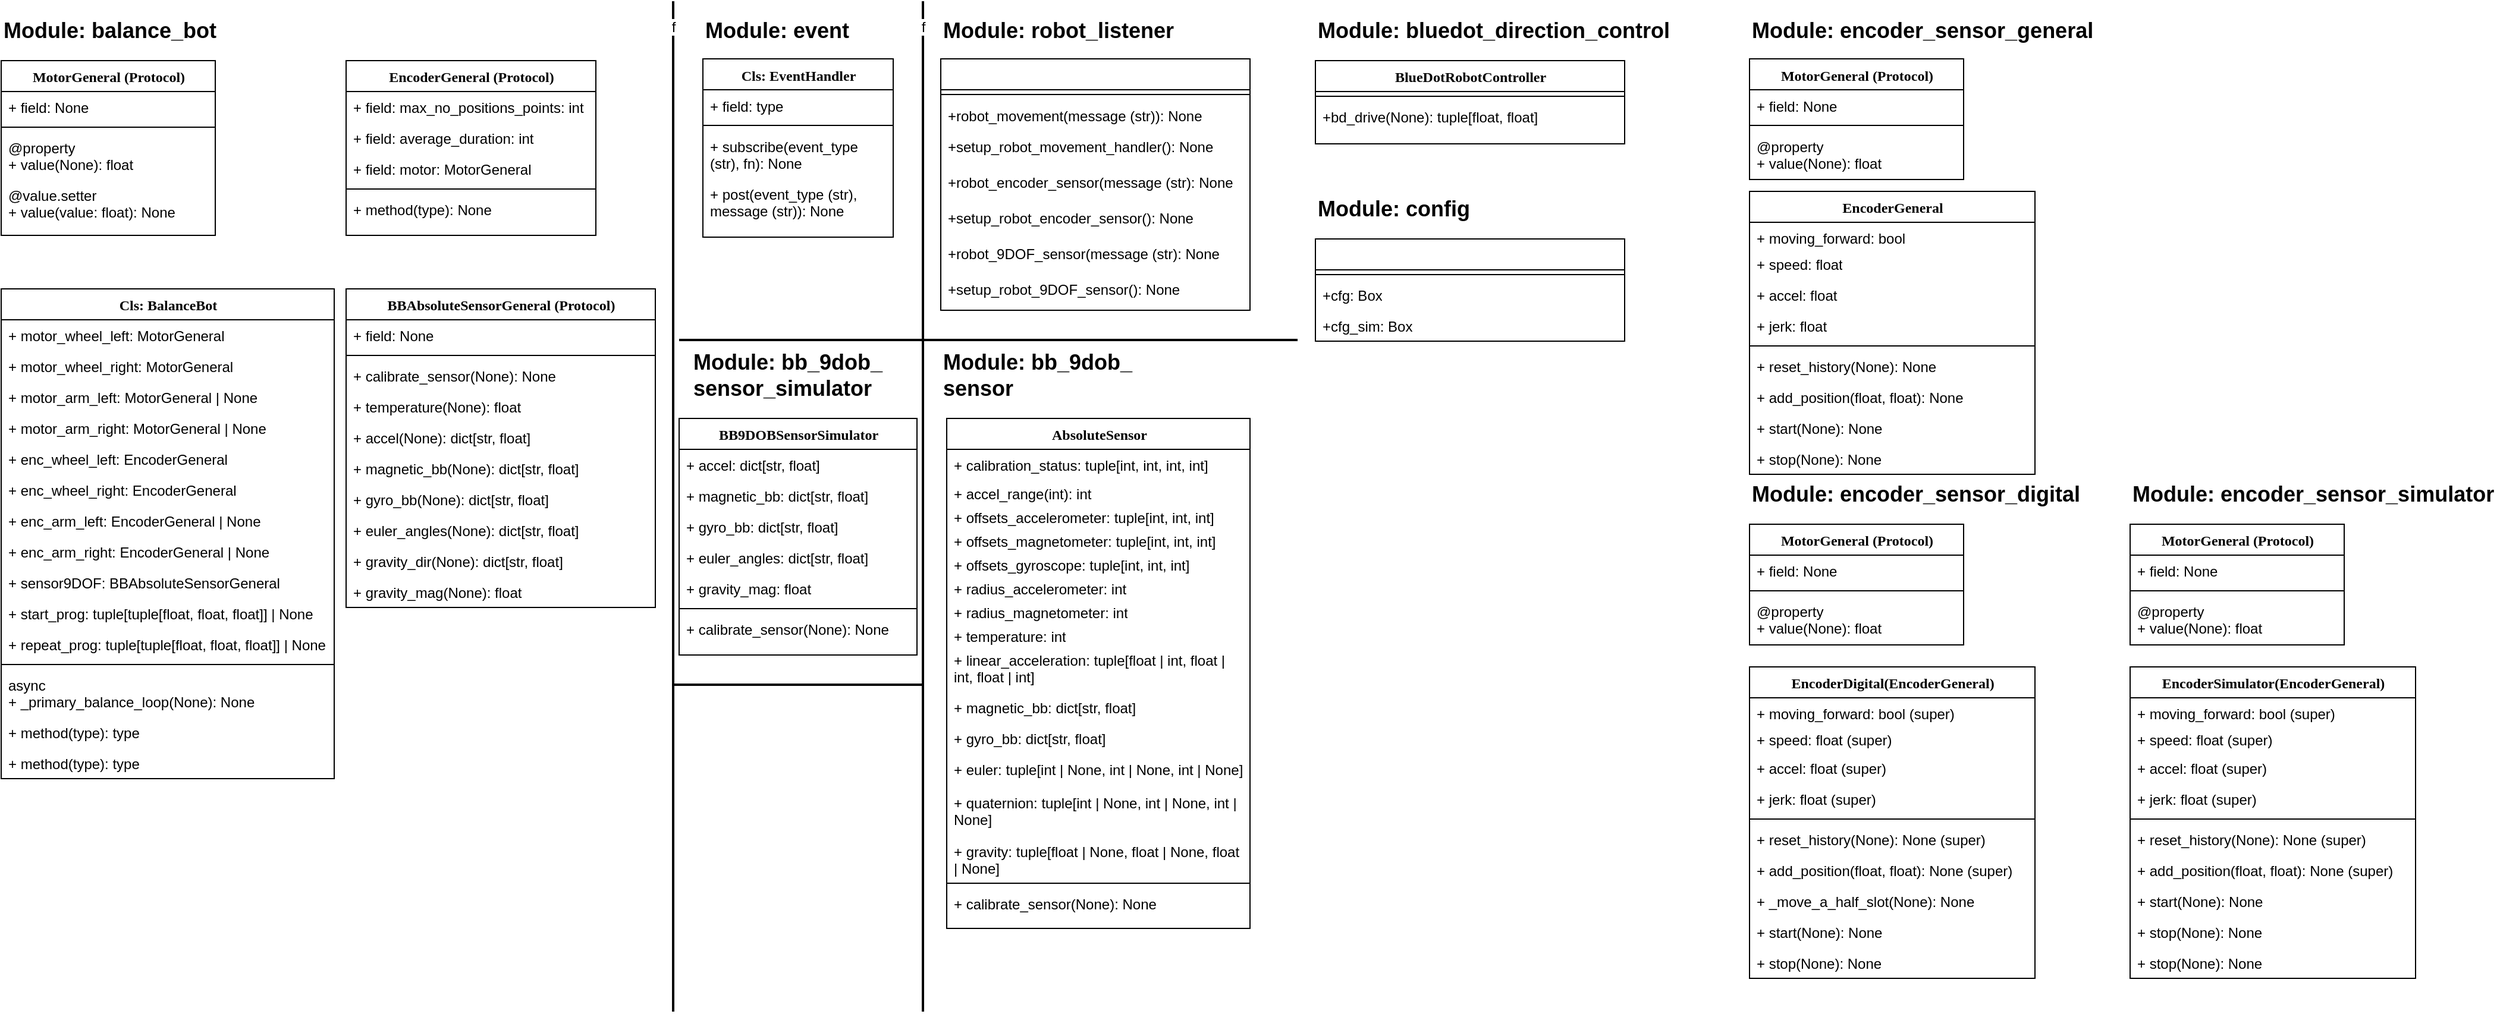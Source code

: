<mxfile version="20.6.0" type="device"><diagram name="Page-1" id="9f46799a-70d6-7492-0946-bef42562c5a5"><mxGraphModel dx="551" dy="1605" grid="1" gridSize="10" guides="1" tooltips="1" connect="1" arrows="1" fold="1" page="1" pageScale="1" pageWidth="1100" pageHeight="850" background="none" math="0" shadow="0"><root><mxCell id="0"/><mxCell id="1" parent="0"/><mxCell id="78961159f06e98e8-17" value="MotorGeneral (Protocol)" style="swimlane;html=1;fontStyle=1;align=center;verticalAlign=top;childLayout=stackLayout;horizontal=1;startSize=26;horizontalStack=0;resizeParent=1;resizeLast=0;collapsible=1;marginBottom=0;swimlaneFillColor=#ffffff;rounded=0;shadow=0;comic=0;labelBackgroundColor=none;strokeWidth=1;fillColor=none;fontFamily=Verdana;fontSize=12" parent="1" vertex="1"><mxGeometry x="10" y="50" width="180" height="147" as="geometry"><mxRectangle x="90" y="83" width="110" height="30" as="alternateBounds"/></mxGeometry></mxCell><mxCell id="78961159f06e98e8-21" value="+ field: None" style="text;html=1;strokeColor=none;fillColor=none;align=left;verticalAlign=top;spacingLeft=4;spacingRight=4;whiteSpace=wrap;overflow=hidden;rotatable=0;points=[[0,0.5],[1,0.5]];portConstraint=eastwest;" parent="78961159f06e98e8-17" vertex="1"><mxGeometry y="26" width="180" height="26" as="geometry"/></mxCell><mxCell id="78961159f06e98e8-19" value="" style="line;html=1;strokeWidth=1;fillColor=none;align=left;verticalAlign=middle;spacingTop=-1;spacingLeft=3;spacingRight=3;rotatable=0;labelPosition=right;points=[];portConstraint=eastwest;" parent="78961159f06e98e8-17" vertex="1"><mxGeometry y="52" width="180" height="8" as="geometry"/></mxCell><mxCell id="78961159f06e98e8-20" value="@property&lt;br&gt;+ value(None): float" style="text;html=1;strokeColor=none;fillColor=none;align=left;verticalAlign=top;spacingLeft=4;spacingRight=4;whiteSpace=wrap;overflow=hidden;rotatable=0;points=[[0,0.5],[1,0.5]];portConstraint=eastwest;" parent="78961159f06e98e8-17" vertex="1"><mxGeometry y="60" width="180" height="40" as="geometry"/></mxCell><mxCell id="78961159f06e98e8-27" value="@value.setter&lt;br&gt;+ value(value: float): None" style="text;html=1;strokeColor=none;fillColor=none;align=left;verticalAlign=top;spacingLeft=4;spacingRight=4;whiteSpace=wrap;overflow=hidden;rotatable=0;points=[[0,0.5],[1,0.5]];portConstraint=eastwest;" parent="78961159f06e98e8-17" vertex="1"><mxGeometry y="100" width="180" height="40" as="geometry"/></mxCell><mxCell id="78961159f06e98e8-30" value="EncoderGeneral (Protocol)" style="swimlane;html=1;fontStyle=1;align=center;verticalAlign=top;childLayout=stackLayout;horizontal=1;startSize=26;horizontalStack=0;resizeParent=1;resizeLast=0;collapsible=1;marginBottom=0;swimlaneFillColor=#ffffff;rounded=0;shadow=0;comic=0;labelBackgroundColor=none;strokeWidth=1;fillColor=none;fontFamily=Verdana;fontSize=12" parent="1" vertex="1"><mxGeometry x="300" y="50" width="210" height="147" as="geometry"/></mxCell><mxCell id="78961159f06e98e8-31" value="+ field: max_no_positions_points: int" style="text;html=1;strokeColor=none;fillColor=none;align=left;verticalAlign=top;spacingLeft=4;spacingRight=4;whiteSpace=wrap;overflow=hidden;rotatable=0;points=[[0,0.5],[1,0.5]];portConstraint=eastwest;" parent="78961159f06e98e8-30" vertex="1"><mxGeometry y="26" width="210" height="26" as="geometry"/></mxCell><mxCell id="78961159f06e98e8-32" value="+ field: average_duration: int" style="text;html=1;strokeColor=none;fillColor=none;align=left;verticalAlign=top;spacingLeft=4;spacingRight=4;whiteSpace=wrap;overflow=hidden;rotatable=0;points=[[0,0.5],[1,0.5]];portConstraint=eastwest;" parent="78961159f06e98e8-30" vertex="1"><mxGeometry y="52" width="210" height="26" as="geometry"/></mxCell><mxCell id="78961159f06e98e8-33" value="+ field: motor: MotorGeneral" style="text;html=1;strokeColor=none;fillColor=none;align=left;verticalAlign=top;spacingLeft=4;spacingRight=4;whiteSpace=wrap;overflow=hidden;rotatable=0;points=[[0,0.5],[1,0.5]];portConstraint=eastwest;" parent="78961159f06e98e8-30" vertex="1"><mxGeometry y="78" width="210" height="26" as="geometry"/></mxCell><mxCell id="78961159f06e98e8-38" value="" style="line;html=1;strokeWidth=1;fillColor=none;align=left;verticalAlign=middle;spacingTop=-1;spacingLeft=3;spacingRight=3;rotatable=0;labelPosition=right;points=[];portConstraint=eastwest;" parent="78961159f06e98e8-30" vertex="1"><mxGeometry y="104" width="210" height="8" as="geometry"/></mxCell><mxCell id="78961159f06e98e8-39" value="+ method(type): None" style="text;html=1;strokeColor=none;fillColor=none;align=left;verticalAlign=top;spacingLeft=4;spacingRight=4;whiteSpace=wrap;overflow=hidden;rotatable=0;points=[[0,0.5],[1,0.5]];portConstraint=eastwest;" parent="78961159f06e98e8-30" vertex="1"><mxGeometry y="112" width="210" height="26" as="geometry"/></mxCell><mxCell id="78961159f06e98e8-43" value="EncoderGeneral" style="swimlane;html=1;fontStyle=1;align=center;verticalAlign=top;childLayout=stackLayout;horizontal=1;startSize=26;horizontalStack=0;resizeParent=1;resizeLast=0;collapsible=1;marginBottom=0;swimlaneFillColor=#ffffff;rounded=0;shadow=0;comic=0;labelBackgroundColor=none;strokeWidth=1;fillColor=none;fontFamily=Verdana;fontSize=12" parent="1" vertex="1"><mxGeometry x="1480" y="160" width="240" height="238" as="geometry"/></mxCell><mxCell id="78961159f06e98e8-44" value="+ moving_forward: bool" style="text;html=1;strokeColor=none;fillColor=none;align=left;verticalAlign=top;spacingLeft=4;spacingRight=4;whiteSpace=wrap;overflow=hidden;rotatable=0;points=[[0,0.5],[1,0.5]];portConstraint=eastwest;" parent="78961159f06e98e8-43" vertex="1"><mxGeometry y="26" width="240" height="22" as="geometry"/></mxCell><mxCell id="78961159f06e98e8-45" value="+ speed: float" style="text;html=1;strokeColor=none;fillColor=none;align=left;verticalAlign=top;spacingLeft=4;spacingRight=4;whiteSpace=wrap;overflow=hidden;rotatable=0;points=[[0,0.5],[1,0.5]];portConstraint=eastwest;" parent="78961159f06e98e8-43" vertex="1"><mxGeometry y="48" width="240" height="26" as="geometry"/></mxCell><mxCell id="78961159f06e98e8-49" value="+ accel: float" style="text;html=1;strokeColor=none;fillColor=none;align=left;verticalAlign=top;spacingLeft=4;spacingRight=4;whiteSpace=wrap;overflow=hidden;rotatable=0;points=[[0,0.5],[1,0.5]];portConstraint=eastwest;" parent="78961159f06e98e8-43" vertex="1"><mxGeometry y="74" width="240" height="26" as="geometry"/></mxCell><mxCell id="78961159f06e98e8-50" value="+ jerk: float" style="text;html=1;strokeColor=none;fillColor=none;align=left;verticalAlign=top;spacingLeft=4;spacingRight=4;whiteSpace=wrap;overflow=hidden;rotatable=0;points=[[0,0.5],[1,0.5]];portConstraint=eastwest;" parent="78961159f06e98e8-43" vertex="1"><mxGeometry y="100" width="240" height="26" as="geometry"/></mxCell><mxCell id="78961159f06e98e8-51" value="" style="line;html=1;strokeWidth=1;fillColor=none;align=left;verticalAlign=middle;spacingTop=-1;spacingLeft=3;spacingRight=3;rotatable=0;labelPosition=right;points=[];portConstraint=eastwest;" parent="78961159f06e98e8-43" vertex="1"><mxGeometry y="126" width="240" height="8" as="geometry"/></mxCell><mxCell id="78961159f06e98e8-52" value="+ reset_history(None): None" style="text;html=1;strokeColor=none;fillColor=none;align=left;verticalAlign=top;spacingLeft=4;spacingRight=4;whiteSpace=wrap;overflow=hidden;rotatable=0;points=[[0,0.5],[1,0.5]];portConstraint=eastwest;" parent="78961159f06e98e8-43" vertex="1"><mxGeometry y="134" width="240" height="26" as="geometry"/></mxCell><mxCell id="lkmMTVy6oEFjvZk0rNsk-2" value="+ add_position(float, float): None" style="text;html=1;strokeColor=none;fillColor=none;align=left;verticalAlign=top;spacingLeft=4;spacingRight=4;whiteSpace=wrap;overflow=hidden;rotatable=0;points=[[0,0.5],[1,0.5]];portConstraint=eastwest;" vertex="1" parent="78961159f06e98e8-43"><mxGeometry y="160" width="240" height="26" as="geometry"/></mxCell><mxCell id="78961159f06e98e8-53" value="+ start(None): None" style="text;html=1;strokeColor=none;fillColor=none;align=left;verticalAlign=top;spacingLeft=4;spacingRight=4;whiteSpace=wrap;overflow=hidden;rotatable=0;points=[[0,0.5],[1,0.5]];portConstraint=eastwest;" parent="78961159f06e98e8-43" vertex="1"><mxGeometry y="186" width="240" height="26" as="geometry"/></mxCell><mxCell id="lkmMTVy6oEFjvZk0rNsk-1" value="+ stop(None): None" style="text;html=1;strokeColor=none;fillColor=none;align=left;verticalAlign=top;spacingLeft=4;spacingRight=4;whiteSpace=wrap;overflow=hidden;rotatable=0;points=[[0,0.5],[1,0.5]];portConstraint=eastwest;" vertex="1" parent="78961159f06e98e8-43"><mxGeometry y="212" width="240" height="26" as="geometry"/></mxCell><mxCell id="78961159f06e98e8-56" value="Cls: BalanceBot" style="swimlane;html=1;fontStyle=1;align=center;verticalAlign=top;childLayout=stackLayout;horizontal=1;startSize=26;horizontalStack=0;resizeParent=1;resizeLast=0;collapsible=1;marginBottom=0;swimlaneFillColor=#ffffff;rounded=0;shadow=0;comic=0;labelBackgroundColor=none;strokeWidth=1;fillColor=none;fontFamily=Verdana;fontSize=12" parent="1" vertex="1"><mxGeometry x="10" y="242" width="280" height="412" as="geometry"/></mxCell><mxCell id="78961159f06e98e8-57" value="+ motor_wheel_left: MotorGeneral" style="text;html=1;strokeColor=none;fillColor=none;align=left;verticalAlign=top;spacingLeft=4;spacingRight=4;whiteSpace=wrap;overflow=hidden;rotatable=0;points=[[0,0.5],[1,0.5]];portConstraint=eastwest;" parent="78961159f06e98e8-56" vertex="1"><mxGeometry y="26" width="280" height="26" as="geometry"/></mxCell><mxCell id="78961159f06e98e8-58" value="+ motor_wheel_right: MotorGeneral" style="text;html=1;strokeColor=none;fillColor=none;align=left;verticalAlign=top;spacingLeft=4;spacingRight=4;whiteSpace=wrap;overflow=hidden;rotatable=0;points=[[0,0.5],[1,0.5]];portConstraint=eastwest;" parent="78961159f06e98e8-56" vertex="1"><mxGeometry y="52" width="280" height="26" as="geometry"/></mxCell><mxCell id="78961159f06e98e8-59" value="+ motor_arm_left: MotorGeneral | None" style="text;html=1;strokeColor=none;fillColor=none;align=left;verticalAlign=top;spacingLeft=4;spacingRight=4;whiteSpace=wrap;overflow=hidden;rotatable=0;points=[[0,0.5],[1,0.5]];portConstraint=eastwest;" parent="78961159f06e98e8-56" vertex="1"><mxGeometry y="78" width="280" height="26" as="geometry"/></mxCell><mxCell id="FyZUYsr6wFLHFze54nmH-6" value="+ motor_arm_right: MotorGeneral | None" style="text;html=1;strokeColor=none;fillColor=none;align=left;verticalAlign=top;spacingLeft=4;spacingRight=4;whiteSpace=wrap;overflow=hidden;rotatable=0;points=[[0,0.5],[1,0.5]];portConstraint=eastwest;" parent="78961159f06e98e8-56" vertex="1"><mxGeometry y="104" width="280" height="26" as="geometry"/></mxCell><mxCell id="78961159f06e98e8-60" value="+ enc_wheel_left: EncoderGeneral" style="text;html=1;strokeColor=none;fillColor=none;align=left;verticalAlign=top;spacingLeft=4;spacingRight=4;whiteSpace=wrap;overflow=hidden;rotatable=0;points=[[0,0.5],[1,0.5]];portConstraint=eastwest;" parent="78961159f06e98e8-56" vertex="1"><mxGeometry y="130" width="280" height="26" as="geometry"/></mxCell><mxCell id="FyZUYsr6wFLHFze54nmH-7" value="+ enc_wheel_right: EncoderGeneral" style="text;html=1;strokeColor=none;fillColor=none;align=left;verticalAlign=top;spacingLeft=4;spacingRight=4;whiteSpace=wrap;overflow=hidden;rotatable=0;points=[[0,0.5],[1,0.5]];portConstraint=eastwest;" parent="78961159f06e98e8-56" vertex="1"><mxGeometry y="156" width="280" height="26" as="geometry"/></mxCell><mxCell id="FyZUYsr6wFLHFze54nmH-8" value="+ enc_arm_left: EncoderGeneral | None" style="text;html=1;strokeColor=none;fillColor=none;align=left;verticalAlign=top;spacingLeft=4;spacingRight=4;whiteSpace=wrap;overflow=hidden;rotatable=0;points=[[0,0.5],[1,0.5]];portConstraint=eastwest;" parent="78961159f06e98e8-56" vertex="1"><mxGeometry y="182" width="280" height="26" as="geometry"/></mxCell><mxCell id="FyZUYsr6wFLHFze54nmH-10" value="+ enc_arm_right: EncoderGeneral | None" style="text;html=1;strokeColor=none;fillColor=none;align=left;verticalAlign=top;spacingLeft=4;spacingRight=4;whiteSpace=wrap;overflow=hidden;rotatable=0;points=[[0,0.5],[1,0.5]];portConstraint=eastwest;" parent="78961159f06e98e8-56" vertex="1"><mxGeometry y="208" width="280" height="26" as="geometry"/></mxCell><mxCell id="78961159f06e98e8-61" value="+ sensor9DOF: BBAbsoluteSensorGeneral" style="text;html=1;strokeColor=none;fillColor=none;align=left;verticalAlign=top;spacingLeft=4;spacingRight=4;whiteSpace=wrap;overflow=hidden;rotatable=0;points=[[0,0.5],[1,0.5]];portConstraint=eastwest;" parent="78961159f06e98e8-56" vertex="1"><mxGeometry y="234" width="280" height="26" as="geometry"/></mxCell><mxCell id="78961159f06e98e8-62" value="+ start_prog: tuple[tuple[float, float, float]] | None" style="text;html=1;strokeColor=none;fillColor=none;align=left;verticalAlign=top;spacingLeft=4;spacingRight=4;whiteSpace=wrap;overflow=hidden;rotatable=0;points=[[0,0.5],[1,0.5]];portConstraint=eastwest;" parent="78961159f06e98e8-56" vertex="1"><mxGeometry y="260" width="280" height="26" as="geometry"/></mxCell><mxCell id="FyZUYsr6wFLHFze54nmH-11" value="+ repeat_prog: tuple[tuple[float, float, float]] | None" style="text;html=1;strokeColor=none;fillColor=none;align=left;verticalAlign=top;spacingLeft=4;spacingRight=4;whiteSpace=wrap;overflow=hidden;rotatable=0;points=[[0,0.5],[1,0.5]];portConstraint=eastwest;" parent="78961159f06e98e8-56" vertex="1"><mxGeometry y="286" width="280" height="26" as="geometry"/></mxCell><mxCell id="78961159f06e98e8-64" value="" style="line;html=1;strokeWidth=1;fillColor=none;align=left;verticalAlign=middle;spacingTop=-1;spacingLeft=3;spacingRight=3;rotatable=0;labelPosition=right;points=[];portConstraint=eastwest;" parent="78961159f06e98e8-56" vertex="1"><mxGeometry y="312" width="280" height="8" as="geometry"/></mxCell><mxCell id="78961159f06e98e8-65" value="async&lt;br&gt;+ _primary_balance_loop(None): None" style="text;html=1;strokeColor=none;fillColor=none;align=left;verticalAlign=top;spacingLeft=4;spacingRight=4;whiteSpace=wrap;overflow=hidden;rotatable=0;points=[[0,0.5],[1,0.5]];portConstraint=eastwest;" parent="78961159f06e98e8-56" vertex="1"><mxGeometry y="320" width="280" height="40" as="geometry"/></mxCell><mxCell id="78961159f06e98e8-66" value="+ method(type): type" style="text;html=1;strokeColor=none;fillColor=none;align=left;verticalAlign=top;spacingLeft=4;spacingRight=4;whiteSpace=wrap;overflow=hidden;rotatable=0;points=[[0,0.5],[1,0.5]];portConstraint=eastwest;" parent="78961159f06e98e8-56" vertex="1"><mxGeometry y="360" width="280" height="26" as="geometry"/></mxCell><mxCell id="78961159f06e98e8-68" value="+ method(type): type" style="text;html=1;strokeColor=none;fillColor=none;align=left;verticalAlign=top;spacingLeft=4;spacingRight=4;whiteSpace=wrap;overflow=hidden;rotatable=0;points=[[0,0.5],[1,0.5]];portConstraint=eastwest;" parent="78961159f06e98e8-56" vertex="1"><mxGeometry y="386" width="280" height="26" as="geometry"/></mxCell><mxCell id="78961159f06e98e8-69" value="BBAbsoluteSensorGeneral (Protocol)" style="swimlane;html=1;fontStyle=1;align=center;verticalAlign=top;childLayout=stackLayout;horizontal=1;startSize=26;horizontalStack=0;resizeParent=1;resizeLast=0;collapsible=1;marginBottom=0;swimlaneFillColor=#ffffff;rounded=0;shadow=0;comic=0;labelBackgroundColor=none;strokeWidth=1;fillColor=none;fontFamily=Verdana;fontSize=12" parent="1" vertex="1"><mxGeometry x="300" y="242" width="260" height="268" as="geometry"/></mxCell><mxCell id="78961159f06e98e8-70" value="+ field: None" style="text;html=1;strokeColor=none;fillColor=none;align=left;verticalAlign=top;spacingLeft=4;spacingRight=4;whiteSpace=wrap;overflow=hidden;rotatable=0;points=[[0,0.5],[1,0.5]];portConstraint=eastwest;" parent="78961159f06e98e8-69" vertex="1"><mxGeometry y="26" width="260" height="26" as="geometry"/></mxCell><mxCell id="78961159f06e98e8-77" value="" style="line;html=1;strokeWidth=1;fillColor=none;align=left;verticalAlign=middle;spacingTop=-1;spacingLeft=3;spacingRight=3;rotatable=0;labelPosition=right;points=[];portConstraint=eastwest;" parent="78961159f06e98e8-69" vertex="1"><mxGeometry y="52" width="260" height="8" as="geometry"/></mxCell><mxCell id="78961159f06e98e8-78" value="+ calibrate_sensor(None): None" style="text;html=1;strokeColor=none;fillColor=none;align=left;verticalAlign=top;spacingLeft=4;spacingRight=4;whiteSpace=wrap;overflow=hidden;rotatable=0;points=[[0,0.5],[1,0.5]];portConstraint=eastwest;" parent="78961159f06e98e8-69" vertex="1"><mxGeometry y="60" width="260" height="26" as="geometry"/></mxCell><mxCell id="78961159f06e98e8-79" value="+ temperature(None): float" style="text;html=1;strokeColor=none;fillColor=none;align=left;verticalAlign=top;spacingLeft=4;spacingRight=4;whiteSpace=wrap;overflow=hidden;rotatable=0;points=[[0,0.5],[1,0.5]];portConstraint=eastwest;" parent="78961159f06e98e8-69" vertex="1"><mxGeometry y="86" width="260" height="26" as="geometry"/></mxCell><mxCell id="78961159f06e98e8-80" value="+ accel(None): dict[str, float]" style="text;html=1;strokeColor=none;fillColor=none;align=left;verticalAlign=top;spacingLeft=4;spacingRight=4;whiteSpace=wrap;overflow=hidden;rotatable=0;points=[[0,0.5],[1,0.5]];portConstraint=eastwest;" parent="78961159f06e98e8-69" vertex="1"><mxGeometry y="112" width="260" height="26" as="geometry"/></mxCell><mxCell id="78961159f06e98e8-81" value="+ magnetic_bb(None): dict[str, float]" style="text;html=1;strokeColor=none;fillColor=none;align=left;verticalAlign=top;spacingLeft=4;spacingRight=4;whiteSpace=wrap;overflow=hidden;rotatable=0;points=[[0,0.5],[1,0.5]];portConstraint=eastwest;" parent="78961159f06e98e8-69" vertex="1"><mxGeometry y="138" width="260" height="26" as="geometry"/></mxCell><mxCell id="FyZUYsr6wFLHFze54nmH-2" value="+ gyro_bb(None): dict[str, float]" style="text;html=1;strokeColor=none;fillColor=none;align=left;verticalAlign=top;spacingLeft=4;spacingRight=4;whiteSpace=wrap;overflow=hidden;rotatable=0;points=[[0,0.5],[1,0.5]];portConstraint=eastwest;" parent="78961159f06e98e8-69" vertex="1"><mxGeometry y="164" width="260" height="26" as="geometry"/></mxCell><mxCell id="FyZUYsr6wFLHFze54nmH-3" value="+ euler_angles(None): dict[str, float]" style="text;html=1;strokeColor=none;fillColor=none;align=left;verticalAlign=top;spacingLeft=4;spacingRight=4;whiteSpace=wrap;overflow=hidden;rotatable=0;points=[[0,0.5],[1,0.5]];portConstraint=eastwest;" parent="78961159f06e98e8-69" vertex="1"><mxGeometry y="190" width="260" height="26" as="geometry"/></mxCell><mxCell id="FyZUYsr6wFLHFze54nmH-5" value="+ gravity_dir(None): dict[str, float]" style="text;html=1;strokeColor=none;fillColor=none;align=left;verticalAlign=top;spacingLeft=4;spacingRight=4;whiteSpace=wrap;overflow=hidden;rotatable=0;points=[[0,0.5],[1,0.5]];portConstraint=eastwest;" parent="78961159f06e98e8-69" vertex="1"><mxGeometry y="216" width="260" height="26" as="geometry"/></mxCell><mxCell id="FyZUYsr6wFLHFze54nmH-4" value="+ gravity_mag(None): float" style="text;html=1;strokeColor=none;fillColor=none;align=left;verticalAlign=top;spacingLeft=4;spacingRight=4;whiteSpace=wrap;overflow=hidden;rotatable=0;points=[[0,0.5],[1,0.5]];portConstraint=eastwest;" parent="78961159f06e98e8-69" vertex="1"><mxGeometry y="242" width="260" height="26" as="geometry"/></mxCell><mxCell id="78961159f06e98e8-82" value="Cls: EventHandler" style="swimlane;html=1;fontStyle=1;align=center;verticalAlign=top;childLayout=stackLayout;horizontal=1;startSize=26;horizontalStack=0;resizeParent=1;resizeLast=0;collapsible=1;marginBottom=0;swimlaneFillColor=#ffffff;rounded=0;shadow=0;comic=0;labelBackgroundColor=none;strokeWidth=1;fillColor=none;fontFamily=Verdana;fontSize=12" parent="1" vertex="1"><mxGeometry x="600" y="48.5" width="160" height="150" as="geometry"/></mxCell><mxCell id="78961159f06e98e8-89" value="+ field: type" style="text;html=1;strokeColor=none;fillColor=none;align=left;verticalAlign=top;spacingLeft=4;spacingRight=4;whiteSpace=wrap;overflow=hidden;rotatable=0;points=[[0,0.5],[1,0.5]];portConstraint=eastwest;" parent="78961159f06e98e8-82" vertex="1"><mxGeometry y="26" width="160" height="26" as="geometry"/></mxCell><mxCell id="78961159f06e98e8-90" value="" style="line;html=1;strokeWidth=1;fillColor=none;align=left;verticalAlign=middle;spacingTop=-1;spacingLeft=3;spacingRight=3;rotatable=0;labelPosition=right;points=[];portConstraint=eastwest;" parent="78961159f06e98e8-82" vertex="1"><mxGeometry y="52" width="160" height="8" as="geometry"/></mxCell><mxCell id="78961159f06e98e8-91" value="+ subscribe(event_type (str), fn): None" style="text;html=1;strokeColor=none;fillColor=none;align=left;verticalAlign=top;spacingLeft=4;spacingRight=4;whiteSpace=wrap;overflow=hidden;rotatable=0;points=[[0,0.5],[1,0.5]];portConstraint=eastwest;" parent="78961159f06e98e8-82" vertex="1"><mxGeometry y="60" width="160" height="40" as="geometry"/></mxCell><mxCell id="78961159f06e98e8-94" value="+ post(event_type (str), message (str)): None" style="text;html=1;strokeColor=none;fillColor=none;align=left;verticalAlign=top;spacingLeft=4;spacingRight=4;whiteSpace=wrap;overflow=hidden;rotatable=0;points=[[0,0.5],[1,0.5]];portConstraint=eastwest;" parent="78961159f06e98e8-82" vertex="1"><mxGeometry y="100" width="160" height="40" as="geometry"/></mxCell><mxCell id="78961159f06e98e8-95" value="" style="swimlane;html=1;fontStyle=1;align=center;verticalAlign=top;childLayout=stackLayout;horizontal=1;startSize=26;horizontalStack=0;resizeParent=1;resizeLast=0;collapsible=1;marginBottom=0;swimlaneFillColor=#ffffff;rounded=0;shadow=0;comic=0;labelBackgroundColor=none;strokeWidth=1;fillColor=none;fontFamily=Verdana;fontSize=12" parent="1" vertex="1"><mxGeometry x="800" y="48.5" width="260" height="211.5" as="geometry"/></mxCell><mxCell id="78961159f06e98e8-103" value="" style="line;html=1;strokeWidth=1;fillColor=none;align=left;verticalAlign=middle;spacingTop=-1;spacingLeft=3;spacingRight=3;rotatable=0;labelPosition=right;points=[];portConstraint=eastwest;" parent="78961159f06e98e8-95" vertex="1"><mxGeometry y="26" width="260" height="8" as="geometry"/></mxCell><mxCell id="78961159f06e98e8-104" value="+robot_movement(message (str)): None" style="text;html=1;strokeColor=none;fillColor=none;align=left;verticalAlign=top;spacingLeft=4;spacingRight=4;whiteSpace=wrap;overflow=hidden;rotatable=0;points=[[0,0.5],[1,0.5]];portConstraint=eastwest;" parent="78961159f06e98e8-95" vertex="1"><mxGeometry y="34" width="260" height="26" as="geometry"/></mxCell><mxCell id="FyZUYsr6wFLHFze54nmH-16" value="+setup_robot_movement_handler(): None" style="text;html=1;strokeColor=none;fillColor=none;align=left;verticalAlign=top;spacingLeft=4;spacingRight=4;whiteSpace=wrap;overflow=hidden;rotatable=0;points=[[0,0.5],[1,0.5]];portConstraint=eastwest;" parent="78961159f06e98e8-95" vertex="1"><mxGeometry y="60" width="260" height="30" as="geometry"/></mxCell><mxCell id="FyZUYsr6wFLHFze54nmH-18" value="+robot_encoder_sensor(message (str): None" style="text;html=1;strokeColor=none;fillColor=none;align=left;verticalAlign=top;spacingLeft=4;spacingRight=4;whiteSpace=wrap;overflow=hidden;rotatable=0;points=[[0,0.5],[1,0.5]];portConstraint=eastwest;" parent="78961159f06e98e8-95" vertex="1"><mxGeometry y="90" width="260" height="30" as="geometry"/></mxCell><mxCell id="FyZUYsr6wFLHFze54nmH-17" value="+setup_robot_encoder_sensor(): None" style="text;html=1;strokeColor=none;fillColor=none;align=left;verticalAlign=top;spacingLeft=4;spacingRight=4;whiteSpace=wrap;overflow=hidden;rotatable=0;points=[[0,0.5],[1,0.5]];portConstraint=eastwest;" parent="78961159f06e98e8-95" vertex="1"><mxGeometry y="120" width="260" height="30" as="geometry"/></mxCell><mxCell id="FyZUYsr6wFLHFze54nmH-19" value="+robot_9DOF_sensor(message (str): None" style="text;html=1;strokeColor=none;fillColor=none;align=left;verticalAlign=top;spacingLeft=4;spacingRight=4;whiteSpace=wrap;overflow=hidden;rotatable=0;points=[[0,0.5],[1,0.5]];portConstraint=eastwest;" parent="78961159f06e98e8-95" vertex="1"><mxGeometry y="150" width="260" height="30" as="geometry"/></mxCell><mxCell id="FyZUYsr6wFLHFze54nmH-20" value="+setup_robot_9DOF_sensor(): None" style="text;html=1;strokeColor=none;fillColor=none;align=left;verticalAlign=top;spacingLeft=4;spacingRight=4;whiteSpace=wrap;overflow=hidden;rotatable=0;points=[[0,0.5],[1,0.5]];portConstraint=eastwest;" parent="78961159f06e98e8-95" vertex="1"><mxGeometry y="180" width="260" height="30" as="geometry"/></mxCell><mxCell id="78961159f06e98e8-108" value="BB9DOBSensorSimulator" style="swimlane;html=1;fontStyle=1;align=center;verticalAlign=top;childLayout=stackLayout;horizontal=1;startSize=26;horizontalStack=0;resizeParent=1;resizeLast=0;collapsible=1;marginBottom=0;swimlaneFillColor=#ffffff;rounded=0;shadow=0;comic=0;labelBackgroundColor=none;strokeWidth=1;fillColor=none;fontFamily=Verdana;fontSize=12" parent="1" vertex="1"><mxGeometry x="580" y="351" width="200" height="199" as="geometry"/></mxCell><mxCell id="78961159f06e98e8-109" value="+ accel: dict[str, float]" style="text;html=1;strokeColor=none;fillColor=none;align=left;verticalAlign=top;spacingLeft=4;spacingRight=4;whiteSpace=wrap;overflow=hidden;rotatable=0;points=[[0,0.5],[1,0.5]];portConstraint=eastwest;" parent="78961159f06e98e8-108" vertex="1"><mxGeometry y="26" width="200" height="26" as="geometry"/></mxCell><mxCell id="FyZUYsr6wFLHFze54nmH-27" value="+ magnetic_bb: dict[str, float]" style="text;html=1;strokeColor=none;fillColor=none;align=left;verticalAlign=top;spacingLeft=4;spacingRight=4;whiteSpace=wrap;overflow=hidden;rotatable=0;points=[[0,0.5],[1,0.5]];portConstraint=eastwest;" parent="78961159f06e98e8-108" vertex="1"><mxGeometry y="52" width="200" height="26" as="geometry"/></mxCell><mxCell id="78961159f06e98e8-110" value="+ gyro_bb: dict[str, float]" style="text;html=1;strokeColor=none;fillColor=none;align=left;verticalAlign=top;spacingLeft=4;spacingRight=4;whiteSpace=wrap;overflow=hidden;rotatable=0;points=[[0,0.5],[1,0.5]];portConstraint=eastwest;" parent="78961159f06e98e8-108" vertex="1"><mxGeometry y="78" width="200" height="26" as="geometry"/></mxCell><mxCell id="FyZUYsr6wFLHFze54nmH-28" value="+ euler_angles: dict[str, float]" style="text;html=1;strokeColor=none;fillColor=none;align=left;verticalAlign=top;spacingLeft=4;spacingRight=4;whiteSpace=wrap;overflow=hidden;rotatable=0;points=[[0,0.5],[1,0.5]];portConstraint=eastwest;" parent="78961159f06e98e8-108" vertex="1"><mxGeometry y="104" width="200" height="26" as="geometry"/></mxCell><mxCell id="FyZUYsr6wFLHFze54nmH-29" value="+ gravity_mag: float" style="text;html=1;strokeColor=none;fillColor=none;align=left;verticalAlign=top;spacingLeft=4;spacingRight=4;whiteSpace=wrap;overflow=hidden;rotatable=0;points=[[0,0.5],[1,0.5]];portConstraint=eastwest;" parent="78961159f06e98e8-108" vertex="1"><mxGeometry y="130" width="200" height="26" as="geometry"/></mxCell><mxCell id="78961159f06e98e8-116" value="" style="line;html=1;strokeWidth=1;fillColor=none;align=left;verticalAlign=middle;spacingTop=-1;spacingLeft=3;spacingRight=3;rotatable=0;labelPosition=right;points=[];portConstraint=eastwest;" parent="78961159f06e98e8-108" vertex="1"><mxGeometry y="156" width="200" height="8" as="geometry"/></mxCell><mxCell id="78961159f06e98e8-117" value="+ calibrate_sensor(None): None" style="text;html=1;strokeColor=none;fillColor=none;align=left;verticalAlign=top;spacingLeft=4;spacingRight=4;whiteSpace=wrap;overflow=hidden;rotatable=0;points=[[0,0.5],[1,0.5]];portConstraint=eastwest;" parent="78961159f06e98e8-108" vertex="1"><mxGeometry y="164" width="200" height="26" as="geometry"/></mxCell><mxCell id="FyZUYsr6wFLHFze54nmH-12" value="f" style="line;strokeWidth=2;direction=south;html=1;" parent="1" vertex="1"><mxGeometry x="570" width="10" height="850" as="geometry"/></mxCell><mxCell id="FyZUYsr6wFLHFze54nmH-21" value="&lt;font style=&quot;font-size: 18px;&quot;&gt;&lt;b&gt;Module: balance_bot&lt;/b&gt;&lt;/font&gt;" style="text;html=1;align=left;verticalAlign=middle;resizable=1;points=[];autosize=3;strokeColor=none;fillColor=none;" parent="1" vertex="1"><mxGeometry x="10" y="10" width="180" height="30" as="geometry"/></mxCell><mxCell id="FyZUYsr6wFLHFze54nmH-22" value="&lt;font style=&quot;font-size: 18px;&quot;&gt;&lt;b&gt;Module: event&lt;/b&gt;&lt;/font&gt;" style="text;html=1;align=left;verticalAlign=middle;resizable=1;points=[];autosize=3;strokeColor=none;fillColor=none;" parent="1" vertex="1"><mxGeometry x="600" y="10" width="180" height="30" as="geometry"/></mxCell><mxCell id="FyZUYsr6wFLHFze54nmH-23" value="f" style="line;strokeWidth=2;direction=south;html=1;" parent="1" vertex="1"><mxGeometry x="780" width="10" height="850" as="geometry"/></mxCell><mxCell id="FyZUYsr6wFLHFze54nmH-24" value="&lt;font style=&quot;font-size: 18px;&quot;&gt;&lt;b&gt;Module: robot_listener&lt;/b&gt;&lt;/font&gt;" style="text;html=1;align=left;verticalAlign=middle;resizable=1;points=[];autosize=3;strokeColor=none;fillColor=none;" parent="1" vertex="1"><mxGeometry x="800" y="10" width="210" height="30" as="geometry"/></mxCell><mxCell id="FyZUYsr6wFLHFze54nmH-25" value="" style="line;strokeWidth=2;html=1;fontSize=18;" parent="1" vertex="1"><mxGeometry x="580" y="280" width="520" height="10" as="geometry"/></mxCell><mxCell id="FyZUYsr6wFLHFze54nmH-26" value="&lt;font style=&quot;font-size: 18px;&quot;&gt;&lt;b&gt;Module: bb_9dob_&lt;br&gt;sensor_simulator&lt;/b&gt;&lt;/font&gt;" style="text;html=1;align=left;verticalAlign=middle;resizable=1;points=[];autosize=3;strokeColor=none;fillColor=none;" parent="1" vertex="1"><mxGeometry x="590" y="290" width="180" height="50" as="geometry"/></mxCell><mxCell id="FyZUYsr6wFLHFze54nmH-30" value="" style="line;strokeWidth=2;html=1;fontSize=18;" parent="1" vertex="1"><mxGeometry x="575" y="570" width="210" height="10" as="geometry"/></mxCell><mxCell id="FyZUYsr6wFLHFze54nmH-32" value="&lt;font style=&quot;font-size: 18px;&quot;&gt;&lt;b&gt;Module: bb_9dob_&lt;br&gt;sensor&lt;/b&gt;&lt;/font&gt;" style="text;html=1;align=left;verticalAlign=middle;resizable=1;points=[];autosize=3;strokeColor=none;fillColor=none;" parent="1" vertex="1"><mxGeometry x="800" y="290" width="180" height="50" as="geometry"/></mxCell><mxCell id="FyZUYsr6wFLHFze54nmH-33" value="AbsoluteSensor" style="swimlane;html=1;fontStyle=1;align=center;verticalAlign=top;childLayout=stackLayout;horizontal=1;startSize=26;horizontalStack=0;resizeParent=1;resizeLast=0;collapsible=1;marginBottom=0;swimlaneFillColor=#ffffff;rounded=0;shadow=0;comic=0;labelBackgroundColor=none;strokeWidth=1;fillColor=none;fontFamily=Verdana;fontSize=12" parent="1" vertex="1"><mxGeometry x="805" y="351" width="255" height="429" as="geometry"/></mxCell><mxCell id="FyZUYsr6wFLHFze54nmH-42" value="+ calibration_status: tuple[int, int, int, int]" style="text;html=1;strokeColor=none;fillColor=none;align=left;verticalAlign=top;spacingLeft=4;spacingRight=4;whiteSpace=wrap;overflow=hidden;rotatable=0;points=[[0,0.5],[1,0.5]];portConstraint=eastwest;" parent="FyZUYsr6wFLHFze54nmH-33" vertex="1"><mxGeometry y="26" width="255" height="24" as="geometry"/></mxCell><mxCell id="FyZUYsr6wFLHFze54nmH-41" value="+ accel_range(int): int" style="text;html=1;strokeColor=none;fillColor=none;align=left;verticalAlign=top;spacingLeft=4;spacingRight=4;whiteSpace=wrap;overflow=hidden;rotatable=0;points=[[0,0.5],[1,0.5]];portConstraint=eastwest;" parent="FyZUYsr6wFLHFze54nmH-33" vertex="1"><mxGeometry y="50" width="255" height="20" as="geometry"/></mxCell><mxCell id="FyZUYsr6wFLHFze54nmH-43" value="+ offsets_accelerometer: tuple[int, int, int]" style="text;html=1;strokeColor=none;fillColor=none;align=left;verticalAlign=top;spacingLeft=4;spacingRight=4;whiteSpace=wrap;overflow=hidden;rotatable=0;points=[[0,0.5],[1,0.5]];portConstraint=eastwest;" parent="FyZUYsr6wFLHFze54nmH-33" vertex="1"><mxGeometry y="70" width="255" height="20" as="geometry"/></mxCell><mxCell id="FyZUYsr6wFLHFze54nmH-44" value="+ offsets_magnetometer: tuple[int, int, int]" style="text;html=1;strokeColor=none;fillColor=none;align=left;verticalAlign=top;spacingLeft=4;spacingRight=4;whiteSpace=wrap;overflow=hidden;rotatable=0;points=[[0,0.5],[1,0.5]];portConstraint=eastwest;" parent="FyZUYsr6wFLHFze54nmH-33" vertex="1"><mxGeometry y="90" width="255" height="20" as="geometry"/></mxCell><mxCell id="FyZUYsr6wFLHFze54nmH-45" value="+ offsets_gyroscope: tuple[int, int, int]" style="text;html=1;strokeColor=none;fillColor=none;align=left;verticalAlign=top;spacingLeft=4;spacingRight=4;whiteSpace=wrap;overflow=hidden;rotatable=0;points=[[0,0.5],[1,0.5]];portConstraint=eastwest;" parent="FyZUYsr6wFLHFze54nmH-33" vertex="1"><mxGeometry y="110" width="255" height="20" as="geometry"/></mxCell><mxCell id="FyZUYsr6wFLHFze54nmH-46" value="+ radius_accelerometer: int" style="text;html=1;strokeColor=none;fillColor=none;align=left;verticalAlign=top;spacingLeft=4;spacingRight=4;whiteSpace=wrap;overflow=hidden;rotatable=0;points=[[0,0.5],[1,0.5]];portConstraint=eastwest;" parent="FyZUYsr6wFLHFze54nmH-33" vertex="1"><mxGeometry y="130" width="255" height="20" as="geometry"/></mxCell><mxCell id="FyZUYsr6wFLHFze54nmH-47" value="+ radius_magnetometer: int" style="text;html=1;strokeColor=none;fillColor=none;align=left;verticalAlign=top;spacingLeft=4;spacingRight=4;whiteSpace=wrap;overflow=hidden;rotatable=0;points=[[0,0.5],[1,0.5]];portConstraint=eastwest;" parent="FyZUYsr6wFLHFze54nmH-33" vertex="1"><mxGeometry y="150" width="255" height="20" as="geometry"/></mxCell><mxCell id="FyZUYsr6wFLHFze54nmH-48" value="+ temperature: int" style="text;html=1;strokeColor=none;fillColor=none;align=left;verticalAlign=top;spacingLeft=4;spacingRight=4;whiteSpace=wrap;overflow=hidden;rotatable=0;points=[[0,0.5],[1,0.5]];portConstraint=eastwest;" parent="FyZUYsr6wFLHFze54nmH-33" vertex="1"><mxGeometry y="170" width="255" height="20" as="geometry"/></mxCell><mxCell id="FyZUYsr6wFLHFze54nmH-49" value="+ linear_acceleration: tuple[float | int, float | int, float | int]" style="text;html=1;strokeColor=none;fillColor=none;align=left;verticalAlign=top;spacingLeft=4;spacingRight=4;whiteSpace=wrap;overflow=hidden;rotatable=0;points=[[0,0.5],[1,0.5]];portConstraint=eastwest;" parent="FyZUYsr6wFLHFze54nmH-33" vertex="1"><mxGeometry y="190" width="255" height="40" as="geometry"/></mxCell><mxCell id="FyZUYsr6wFLHFze54nmH-35" value="+ magnetic_bb: dict[str, float]" style="text;html=1;strokeColor=none;fillColor=none;align=left;verticalAlign=top;spacingLeft=4;spacingRight=4;whiteSpace=wrap;overflow=hidden;rotatable=0;points=[[0,0.5],[1,0.5]];portConstraint=eastwest;" parent="FyZUYsr6wFLHFze54nmH-33" vertex="1"><mxGeometry y="230" width="255" height="26" as="geometry"/></mxCell><mxCell id="FyZUYsr6wFLHFze54nmH-36" value="+ gyro_bb: dict[str, float]" style="text;html=1;strokeColor=none;fillColor=none;align=left;verticalAlign=top;spacingLeft=4;spacingRight=4;whiteSpace=wrap;overflow=hidden;rotatable=0;points=[[0,0.5],[1,0.5]];portConstraint=eastwest;" parent="FyZUYsr6wFLHFze54nmH-33" vertex="1"><mxGeometry y="256" width="255" height="26" as="geometry"/></mxCell><mxCell id="FyZUYsr6wFLHFze54nmH-37" value="+ euler: tuple[int | None, int | None, int | None]" style="text;html=1;strokeColor=none;fillColor=none;align=left;verticalAlign=top;spacingLeft=4;spacingRight=4;whiteSpace=wrap;overflow=hidden;rotatable=0;points=[[0,0.5],[1,0.5]];portConstraint=eastwest;" parent="FyZUYsr6wFLHFze54nmH-33" vertex="1"><mxGeometry y="282" width="255" height="28" as="geometry"/></mxCell><mxCell id="FyZUYsr6wFLHFze54nmH-50" value="+ quaternion: tuple[int | None, int | None, int | None]" style="text;html=1;strokeColor=none;fillColor=none;align=left;verticalAlign=top;spacingLeft=4;spacingRight=4;whiteSpace=wrap;overflow=hidden;rotatable=0;points=[[0,0.5],[1,0.5]];portConstraint=eastwest;" parent="FyZUYsr6wFLHFze54nmH-33" vertex="1"><mxGeometry y="310" width="255" height="41" as="geometry"/></mxCell><mxCell id="FyZUYsr6wFLHFze54nmH-38" value="+ gravity: tuple[float | None, float | None, float | None]" style="text;html=1;strokeColor=none;fillColor=none;align=left;verticalAlign=top;spacingLeft=4;spacingRight=4;whiteSpace=wrap;overflow=hidden;rotatable=0;points=[[0,0.5],[1,0.5]];portConstraint=eastwest;" parent="FyZUYsr6wFLHFze54nmH-33" vertex="1"><mxGeometry y="351" width="255" height="36" as="geometry"/></mxCell><mxCell id="FyZUYsr6wFLHFze54nmH-39" value="" style="line;html=1;strokeWidth=1;fillColor=none;align=left;verticalAlign=middle;spacingTop=-1;spacingLeft=3;spacingRight=3;rotatable=0;labelPosition=right;points=[];portConstraint=eastwest;" parent="FyZUYsr6wFLHFze54nmH-33" vertex="1"><mxGeometry y="387" width="255" height="8" as="geometry"/></mxCell><mxCell id="FyZUYsr6wFLHFze54nmH-40" value="+ calibrate_sensor(None): None" style="text;html=1;strokeColor=none;fillColor=none;align=left;verticalAlign=top;spacingLeft=4;spacingRight=4;whiteSpace=wrap;overflow=hidden;rotatable=0;points=[[0,0.5],[1,0.5]];portConstraint=eastwest;" parent="FyZUYsr6wFLHFze54nmH-33" vertex="1"><mxGeometry y="395" width="255" height="26" as="geometry"/></mxCell><mxCell id="FyZUYsr6wFLHFze54nmH-51" value="&lt;font style=&quot;font-size: 18px;&quot;&gt;&lt;b&gt;Module: bluedot_direction_control&lt;/b&gt;&lt;/font&gt;" style="text;html=1;align=left;verticalAlign=middle;resizable=1;points=[];autosize=3;strokeColor=none;fillColor=none;" parent="1" vertex="1"><mxGeometry x="1115" y="10" width="210" height="30" as="geometry"/></mxCell><mxCell id="FyZUYsr6wFLHFze54nmH-52" value="BlueDotRobotController" style="swimlane;html=1;fontStyle=1;align=center;verticalAlign=top;childLayout=stackLayout;horizontal=1;startSize=26;horizontalStack=0;resizeParent=1;resizeLast=0;collapsible=1;marginBottom=0;swimlaneFillColor=#ffffff;rounded=0;shadow=0;comic=0;labelBackgroundColor=none;strokeWidth=1;fillColor=none;fontFamily=Verdana;fontSize=12" parent="1" vertex="1"><mxGeometry x="1115" y="50" width="260" height="70" as="geometry"/></mxCell><mxCell id="FyZUYsr6wFLHFze54nmH-53" value="" style="line;html=1;strokeWidth=1;fillColor=none;align=left;verticalAlign=middle;spacingTop=-1;spacingLeft=3;spacingRight=3;rotatable=0;labelPosition=right;points=[];portConstraint=eastwest;" parent="FyZUYsr6wFLHFze54nmH-52" vertex="1"><mxGeometry y="26" width="260" height="8" as="geometry"/></mxCell><mxCell id="FyZUYsr6wFLHFze54nmH-54" value="+bd_drive(None): tuple[float, float]" style="text;html=1;strokeColor=none;fillColor=none;align=left;verticalAlign=top;spacingLeft=4;spacingRight=4;whiteSpace=wrap;overflow=hidden;rotatable=0;points=[[0,0.5],[1,0.5]];portConstraint=eastwest;" parent="FyZUYsr6wFLHFze54nmH-52" vertex="1"><mxGeometry y="34" width="260" height="26" as="geometry"/></mxCell><mxCell id="FyZUYsr6wFLHFze54nmH-61" value="&lt;font style=&quot;font-size: 18px;&quot;&gt;&lt;b&gt;Module: config&lt;/b&gt;&lt;/font&gt;" style="text;html=1;align=left;verticalAlign=middle;resizable=1;points=[];autosize=3;strokeColor=none;fillColor=none;" parent="1" vertex="1"><mxGeometry x="1115" y="160" width="210" height="30" as="geometry"/></mxCell><mxCell id="FyZUYsr6wFLHFze54nmH-62" value="" style="swimlane;html=1;fontStyle=1;align=center;verticalAlign=top;childLayout=stackLayout;horizontal=1;startSize=26;horizontalStack=0;resizeParent=1;resizeLast=0;collapsible=1;marginBottom=0;swimlaneFillColor=#ffffff;rounded=0;shadow=0;comic=0;labelBackgroundColor=none;strokeWidth=1;fillColor=none;fontFamily=Verdana;fontSize=12" parent="1" vertex="1"><mxGeometry x="1115" y="200" width="260" height="86" as="geometry"/></mxCell><mxCell id="FyZUYsr6wFLHFze54nmH-63" value="" style="line;html=1;strokeWidth=1;fillColor=none;align=left;verticalAlign=middle;spacingTop=-1;spacingLeft=3;spacingRight=3;rotatable=0;labelPosition=right;points=[];portConstraint=eastwest;" parent="FyZUYsr6wFLHFze54nmH-62" vertex="1"><mxGeometry y="26" width="260" height="8" as="geometry"/></mxCell><mxCell id="FyZUYsr6wFLHFze54nmH-64" value="+cfg: Box" style="text;html=1;strokeColor=none;fillColor=none;align=left;verticalAlign=top;spacingLeft=4;spacingRight=4;whiteSpace=wrap;overflow=hidden;rotatable=0;points=[[0,0.5],[1,0.5]];portConstraint=eastwest;" parent="FyZUYsr6wFLHFze54nmH-62" vertex="1"><mxGeometry y="34" width="260" height="26" as="geometry"/></mxCell><mxCell id="FyZUYsr6wFLHFze54nmH-65" value="+cfg_sim: Box" style="text;html=1;strokeColor=none;fillColor=none;align=left;verticalAlign=top;spacingLeft=4;spacingRight=4;whiteSpace=wrap;overflow=hidden;rotatable=0;points=[[0,0.5],[1,0.5]];portConstraint=eastwest;" parent="FyZUYsr6wFLHFze54nmH-62" vertex="1"><mxGeometry y="60" width="260" height="26" as="geometry"/></mxCell><mxCell id="FyZUYsr6wFLHFze54nmH-66" value="&lt;font style=&quot;font-size: 18px;&quot;&gt;&lt;b&gt;Module: encoder_sensor_general&lt;/b&gt;&lt;/font&gt;" style="text;html=1;align=left;verticalAlign=middle;resizable=1;points=[];autosize=3;strokeColor=none;fillColor=none;" parent="1" vertex="1"><mxGeometry x="1480" y="10" width="300" height="30" as="geometry"/></mxCell><mxCell id="FyZUYsr6wFLHFze54nmH-67" value="MotorGeneral (Protocol)" style="swimlane;html=1;fontStyle=1;align=center;verticalAlign=top;childLayout=stackLayout;horizontal=1;startSize=26;horizontalStack=0;resizeParent=1;resizeLast=0;collapsible=1;marginBottom=0;swimlaneFillColor=#ffffff;rounded=0;shadow=0;comic=0;labelBackgroundColor=none;strokeWidth=1;fillColor=none;fontFamily=Verdana;fontSize=12" parent="1" vertex="1"><mxGeometry x="1480" y="48.5" width="180" height="101.5" as="geometry"><mxRectangle x="90" y="83" width="110" height="30" as="alternateBounds"/></mxGeometry></mxCell><mxCell id="FyZUYsr6wFLHFze54nmH-68" value="+ field: None" style="text;html=1;strokeColor=none;fillColor=none;align=left;verticalAlign=top;spacingLeft=4;spacingRight=4;whiteSpace=wrap;overflow=hidden;rotatable=0;points=[[0,0.5],[1,0.5]];portConstraint=eastwest;" parent="FyZUYsr6wFLHFze54nmH-67" vertex="1"><mxGeometry y="26" width="180" height="26" as="geometry"/></mxCell><mxCell id="FyZUYsr6wFLHFze54nmH-69" value="" style="line;html=1;strokeWidth=1;fillColor=none;align=left;verticalAlign=middle;spacingTop=-1;spacingLeft=3;spacingRight=3;rotatable=0;labelPosition=right;points=[];portConstraint=eastwest;" parent="FyZUYsr6wFLHFze54nmH-67" vertex="1"><mxGeometry y="52" width="180" height="8" as="geometry"/></mxCell><mxCell id="FyZUYsr6wFLHFze54nmH-70" value="@property&lt;br&gt;+ value(None): float" style="text;html=1;strokeColor=none;fillColor=none;align=left;verticalAlign=top;spacingLeft=4;spacingRight=4;whiteSpace=wrap;overflow=hidden;rotatable=0;points=[[0,0.5],[1,0.5]];portConstraint=eastwest;" parent="FyZUYsr6wFLHFze54nmH-67" vertex="1"><mxGeometry y="60" width="180" height="40" as="geometry"/></mxCell><mxCell id="FyZUYsr6wFLHFze54nmH-72" value="EncoderDigital(EncoderGeneral)" style="swimlane;html=1;fontStyle=1;align=center;verticalAlign=top;childLayout=stackLayout;horizontal=1;startSize=26;horizontalStack=0;resizeParent=1;resizeLast=0;collapsible=1;marginBottom=0;swimlaneFillColor=#ffffff;rounded=0;shadow=0;comic=0;labelBackgroundColor=none;strokeWidth=1;fillColor=none;fontFamily=Verdana;fontSize=12" parent="1" vertex="1"><mxGeometry x="1480" y="560" width="240" height="262" as="geometry"/></mxCell><mxCell id="FyZUYsr6wFLHFze54nmH-73" value="+ moving_forward: bool (super)" style="text;html=1;strokeColor=none;fillColor=none;align=left;verticalAlign=top;spacingLeft=4;spacingRight=4;whiteSpace=wrap;overflow=hidden;rotatable=0;points=[[0,0.5],[1,0.5]];portConstraint=eastwest;" parent="FyZUYsr6wFLHFze54nmH-72" vertex="1"><mxGeometry y="26" width="240" height="22" as="geometry"/></mxCell><mxCell id="FyZUYsr6wFLHFze54nmH-74" value="+ speed: float (super)" style="text;html=1;strokeColor=none;fillColor=none;align=left;verticalAlign=top;spacingLeft=4;spacingRight=4;whiteSpace=wrap;overflow=hidden;rotatable=0;points=[[0,0.5],[1,0.5]];portConstraint=eastwest;" parent="FyZUYsr6wFLHFze54nmH-72" vertex="1"><mxGeometry y="48" width="240" height="24" as="geometry"/></mxCell><mxCell id="FyZUYsr6wFLHFze54nmH-75" value="+ accel: float (super)" style="text;html=1;strokeColor=none;fillColor=none;align=left;verticalAlign=top;spacingLeft=4;spacingRight=4;whiteSpace=wrap;overflow=hidden;rotatable=0;points=[[0,0.5],[1,0.5]];portConstraint=eastwest;" parent="FyZUYsr6wFLHFze54nmH-72" vertex="1"><mxGeometry y="72" width="240" height="26" as="geometry"/></mxCell><mxCell id="FyZUYsr6wFLHFze54nmH-76" value="+ jerk: float (super)" style="text;html=1;strokeColor=none;fillColor=none;align=left;verticalAlign=top;spacingLeft=4;spacingRight=4;whiteSpace=wrap;overflow=hidden;rotatable=0;points=[[0,0.5],[1,0.5]];portConstraint=eastwest;" parent="FyZUYsr6wFLHFze54nmH-72" vertex="1"><mxGeometry y="98" width="240" height="26" as="geometry"/></mxCell><mxCell id="FyZUYsr6wFLHFze54nmH-77" value="" style="line;html=1;strokeWidth=1;fillColor=none;align=left;verticalAlign=middle;spacingTop=-1;spacingLeft=3;spacingRight=3;rotatable=0;labelPosition=right;points=[];portConstraint=eastwest;" parent="FyZUYsr6wFLHFze54nmH-72" vertex="1"><mxGeometry y="124" width="240" height="8" as="geometry"/></mxCell><mxCell id="FyZUYsr6wFLHFze54nmH-78" value="+ reset_history(None): None (super)" style="text;html=1;strokeColor=none;fillColor=none;align=left;verticalAlign=top;spacingLeft=4;spacingRight=4;whiteSpace=wrap;overflow=hidden;rotatable=0;points=[[0,0.5],[1,0.5]];portConstraint=eastwest;" parent="FyZUYsr6wFLHFze54nmH-72" vertex="1"><mxGeometry y="132" width="240" height="26" as="geometry"/></mxCell><mxCell id="FyZUYsr6wFLHFze54nmH-79" value="+ add_position(float, float): None (super)" style="text;html=1;strokeColor=none;fillColor=none;align=left;verticalAlign=top;spacingLeft=4;spacingRight=4;whiteSpace=wrap;overflow=hidden;rotatable=0;points=[[0,0.5],[1,0.5]];portConstraint=eastwest;" parent="FyZUYsr6wFLHFze54nmH-72" vertex="1"><mxGeometry y="158" width="240" height="26" as="geometry"/></mxCell><mxCell id="FyZUYsr6wFLHFze54nmH-85" value="+ _move_a_half_slot(None): None" style="text;html=1;strokeColor=none;fillColor=none;align=left;verticalAlign=top;spacingLeft=4;spacingRight=4;whiteSpace=wrap;overflow=hidden;rotatable=0;points=[[0,0.5],[1,0.5]];portConstraint=eastwest;" parent="FyZUYsr6wFLHFze54nmH-72" vertex="1"><mxGeometry y="184" width="240" height="26" as="geometry"/></mxCell><mxCell id="lkmMTVy6oEFjvZk0rNsk-3" value="+ start(None): None" style="text;html=1;strokeColor=none;fillColor=none;align=left;verticalAlign=top;spacingLeft=4;spacingRight=4;whiteSpace=wrap;overflow=hidden;rotatable=0;points=[[0,0.5],[1,0.5]];portConstraint=eastwest;" vertex="1" parent="FyZUYsr6wFLHFze54nmH-72"><mxGeometry y="210" width="240" height="26" as="geometry"/></mxCell><mxCell id="lkmMTVy6oEFjvZk0rNsk-4" value="+ stop(None): None" style="text;html=1;strokeColor=none;fillColor=none;align=left;verticalAlign=top;spacingLeft=4;spacingRight=4;whiteSpace=wrap;overflow=hidden;rotatable=0;points=[[0,0.5],[1,0.5]];portConstraint=eastwest;" vertex="1" parent="FyZUYsr6wFLHFze54nmH-72"><mxGeometry y="236" width="240" height="26" as="geometry"/></mxCell><mxCell id="FyZUYsr6wFLHFze54nmH-80" value="&lt;font style=&quot;font-size: 18px;&quot;&gt;&lt;b&gt;Module: encoder_sensor_digital&lt;/b&gt;&lt;/font&gt;" style="text;html=1;align=left;verticalAlign=middle;resizable=1;points=[];autosize=3;strokeColor=none;fillColor=none;" parent="1" vertex="1"><mxGeometry x="1480" y="400" width="300" height="30" as="geometry"/></mxCell><mxCell id="FyZUYsr6wFLHFze54nmH-81" value="MotorGeneral (Protocol)" style="swimlane;html=1;fontStyle=1;align=center;verticalAlign=top;childLayout=stackLayout;horizontal=1;startSize=26;horizontalStack=0;resizeParent=1;resizeLast=0;collapsible=1;marginBottom=0;swimlaneFillColor=#ffffff;rounded=0;shadow=0;comic=0;labelBackgroundColor=none;strokeWidth=1;fillColor=none;fontFamily=Verdana;fontSize=12" parent="1" vertex="1"><mxGeometry x="1480" y="440" width="180" height="101.5" as="geometry"><mxRectangle x="90" y="83" width="110" height="30" as="alternateBounds"/></mxGeometry></mxCell><mxCell id="FyZUYsr6wFLHFze54nmH-82" value="+ field: None" style="text;html=1;strokeColor=none;fillColor=none;align=left;verticalAlign=top;spacingLeft=4;spacingRight=4;whiteSpace=wrap;overflow=hidden;rotatable=0;points=[[0,0.5],[1,0.5]];portConstraint=eastwest;" parent="FyZUYsr6wFLHFze54nmH-81" vertex="1"><mxGeometry y="26" width="180" height="26" as="geometry"/></mxCell><mxCell id="FyZUYsr6wFLHFze54nmH-83" value="" style="line;html=1;strokeWidth=1;fillColor=none;align=left;verticalAlign=middle;spacingTop=-1;spacingLeft=3;spacingRight=3;rotatable=0;labelPosition=right;points=[];portConstraint=eastwest;" parent="FyZUYsr6wFLHFze54nmH-81" vertex="1"><mxGeometry y="52" width="180" height="8" as="geometry"/></mxCell><mxCell id="FyZUYsr6wFLHFze54nmH-84" value="@property&lt;br&gt;+ value(None): float" style="text;html=1;strokeColor=none;fillColor=none;align=left;verticalAlign=top;spacingLeft=4;spacingRight=4;whiteSpace=wrap;overflow=hidden;rotatable=0;points=[[0,0.5],[1,0.5]];portConstraint=eastwest;" parent="FyZUYsr6wFLHFze54nmH-81" vertex="1"><mxGeometry y="60" width="180" height="40" as="geometry"/></mxCell><mxCell id="FyZUYsr6wFLHFze54nmH-86" value="EncoderSimulator(EncoderGeneral)" style="swimlane;html=1;fontStyle=1;align=center;verticalAlign=top;childLayout=stackLayout;horizontal=1;startSize=26;horizontalStack=0;resizeParent=1;resizeLast=0;collapsible=1;marginBottom=0;swimlaneFillColor=#ffffff;rounded=0;shadow=0;comic=0;labelBackgroundColor=none;strokeWidth=1;fillColor=none;fontFamily=Verdana;fontSize=12" parent="1" vertex="1"><mxGeometry x="1800" y="560" width="240" height="262" as="geometry"/></mxCell><mxCell id="FyZUYsr6wFLHFze54nmH-87" value="+ moving_forward: bool (super)" style="text;html=1;strokeColor=none;fillColor=none;align=left;verticalAlign=top;spacingLeft=4;spacingRight=4;whiteSpace=wrap;overflow=hidden;rotatable=0;points=[[0,0.5],[1,0.5]];portConstraint=eastwest;" parent="FyZUYsr6wFLHFze54nmH-86" vertex="1"><mxGeometry y="26" width="240" height="22" as="geometry"/></mxCell><mxCell id="FyZUYsr6wFLHFze54nmH-88" value="+ speed: float (super)" style="text;html=1;strokeColor=none;fillColor=none;align=left;verticalAlign=top;spacingLeft=4;spacingRight=4;whiteSpace=wrap;overflow=hidden;rotatable=0;points=[[0,0.5],[1,0.5]];portConstraint=eastwest;" parent="FyZUYsr6wFLHFze54nmH-86" vertex="1"><mxGeometry y="48" width="240" height="24" as="geometry"/></mxCell><mxCell id="FyZUYsr6wFLHFze54nmH-89" value="+ accel: float (super)" style="text;html=1;strokeColor=none;fillColor=none;align=left;verticalAlign=top;spacingLeft=4;spacingRight=4;whiteSpace=wrap;overflow=hidden;rotatable=0;points=[[0,0.5],[1,0.5]];portConstraint=eastwest;" parent="FyZUYsr6wFLHFze54nmH-86" vertex="1"><mxGeometry y="72" width="240" height="26" as="geometry"/></mxCell><mxCell id="FyZUYsr6wFLHFze54nmH-90" value="+ jerk: float (super)" style="text;html=1;strokeColor=none;fillColor=none;align=left;verticalAlign=top;spacingLeft=4;spacingRight=4;whiteSpace=wrap;overflow=hidden;rotatable=0;points=[[0,0.5],[1,0.5]];portConstraint=eastwest;" parent="FyZUYsr6wFLHFze54nmH-86" vertex="1"><mxGeometry y="98" width="240" height="26" as="geometry"/></mxCell><mxCell id="FyZUYsr6wFLHFze54nmH-91" value="" style="line;html=1;strokeWidth=1;fillColor=none;align=left;verticalAlign=middle;spacingTop=-1;spacingLeft=3;spacingRight=3;rotatable=0;labelPosition=right;points=[];portConstraint=eastwest;" parent="FyZUYsr6wFLHFze54nmH-86" vertex="1"><mxGeometry y="124" width="240" height="8" as="geometry"/></mxCell><mxCell id="FyZUYsr6wFLHFze54nmH-92" value="+ reset_history(None): None (super)" style="text;html=1;strokeColor=none;fillColor=none;align=left;verticalAlign=top;spacingLeft=4;spacingRight=4;whiteSpace=wrap;overflow=hidden;rotatable=0;points=[[0,0.5],[1,0.5]];portConstraint=eastwest;" parent="FyZUYsr6wFLHFze54nmH-86" vertex="1"><mxGeometry y="132" width="240" height="26" as="geometry"/></mxCell><mxCell id="FyZUYsr6wFLHFze54nmH-93" value="+ add_position(float, float): None (super)" style="text;html=1;strokeColor=none;fillColor=none;align=left;verticalAlign=top;spacingLeft=4;spacingRight=4;whiteSpace=wrap;overflow=hidden;rotatable=0;points=[[0,0.5],[1,0.5]];portConstraint=eastwest;" parent="FyZUYsr6wFLHFze54nmH-86" vertex="1"><mxGeometry y="158" width="240" height="26" as="geometry"/></mxCell><mxCell id="lkmMTVy6oEFjvZk0rNsk-5" value="+ start(None): None" style="text;html=1;strokeColor=none;fillColor=none;align=left;verticalAlign=top;spacingLeft=4;spacingRight=4;whiteSpace=wrap;overflow=hidden;rotatable=0;points=[[0,0.5],[1,0.5]];portConstraint=eastwest;" vertex="1" parent="FyZUYsr6wFLHFze54nmH-86"><mxGeometry y="184" width="240" height="26" as="geometry"/></mxCell><mxCell id="lkmMTVy6oEFjvZk0rNsk-6" value="+ stop(None): None" style="text;html=1;strokeColor=none;fillColor=none;align=left;verticalAlign=top;spacingLeft=4;spacingRight=4;whiteSpace=wrap;overflow=hidden;rotatable=0;points=[[0,0.5],[1,0.5]];portConstraint=eastwest;" vertex="1" parent="FyZUYsr6wFLHFze54nmH-86"><mxGeometry y="210" width="240" height="26" as="geometry"/></mxCell><mxCell id="lkmMTVy6oEFjvZk0rNsk-7" value="+ stop(None): None" style="text;html=1;strokeColor=none;fillColor=none;align=left;verticalAlign=top;spacingLeft=4;spacingRight=4;whiteSpace=wrap;overflow=hidden;rotatable=0;points=[[0,0.5],[1,0.5]];portConstraint=eastwest;" vertex="1" parent="FyZUYsr6wFLHFze54nmH-86"><mxGeometry y="236" width="240" height="26" as="geometry"/></mxCell><mxCell id="FyZUYsr6wFLHFze54nmH-95" value="&lt;font style=&quot;font-size: 18px;&quot;&gt;&lt;b&gt;Module: encoder_sensor_simulator&lt;/b&gt;&lt;/font&gt;" style="text;html=1;align=left;verticalAlign=middle;resizable=1;points=[];autosize=3;strokeColor=none;fillColor=none;" parent="1" vertex="1"><mxGeometry x="1800" y="400" width="310" height="30" as="geometry"/></mxCell><mxCell id="FyZUYsr6wFLHFze54nmH-96" value="MotorGeneral (Protocol)" style="swimlane;html=1;fontStyle=1;align=center;verticalAlign=top;childLayout=stackLayout;horizontal=1;startSize=26;horizontalStack=0;resizeParent=1;resizeLast=0;collapsible=1;marginBottom=0;swimlaneFillColor=#ffffff;rounded=0;shadow=0;comic=0;labelBackgroundColor=none;strokeWidth=1;fillColor=none;fontFamily=Verdana;fontSize=12" parent="1" vertex="1"><mxGeometry x="1800" y="440" width="180" height="101.5" as="geometry"><mxRectangle x="90" y="83" width="110" height="30" as="alternateBounds"/></mxGeometry></mxCell><mxCell id="FyZUYsr6wFLHFze54nmH-97" value="+ field: None" style="text;html=1;strokeColor=none;fillColor=none;align=left;verticalAlign=top;spacingLeft=4;spacingRight=4;whiteSpace=wrap;overflow=hidden;rotatable=0;points=[[0,0.5],[1,0.5]];portConstraint=eastwest;" parent="FyZUYsr6wFLHFze54nmH-96" vertex="1"><mxGeometry y="26" width="180" height="26" as="geometry"/></mxCell><mxCell id="FyZUYsr6wFLHFze54nmH-98" value="" style="line;html=1;strokeWidth=1;fillColor=none;align=left;verticalAlign=middle;spacingTop=-1;spacingLeft=3;spacingRight=3;rotatable=0;labelPosition=right;points=[];portConstraint=eastwest;" parent="FyZUYsr6wFLHFze54nmH-96" vertex="1"><mxGeometry y="52" width="180" height="8" as="geometry"/></mxCell><mxCell id="FyZUYsr6wFLHFze54nmH-99" value="@property&lt;br&gt;+ value(None): float" style="text;html=1;strokeColor=none;fillColor=none;align=left;verticalAlign=top;spacingLeft=4;spacingRight=4;whiteSpace=wrap;overflow=hidden;rotatable=0;points=[[0,0.5],[1,0.5]];portConstraint=eastwest;" parent="FyZUYsr6wFLHFze54nmH-96" vertex="1"><mxGeometry y="60" width="180" height="40" as="geometry"/></mxCell></root></mxGraphModel></diagram></mxfile>